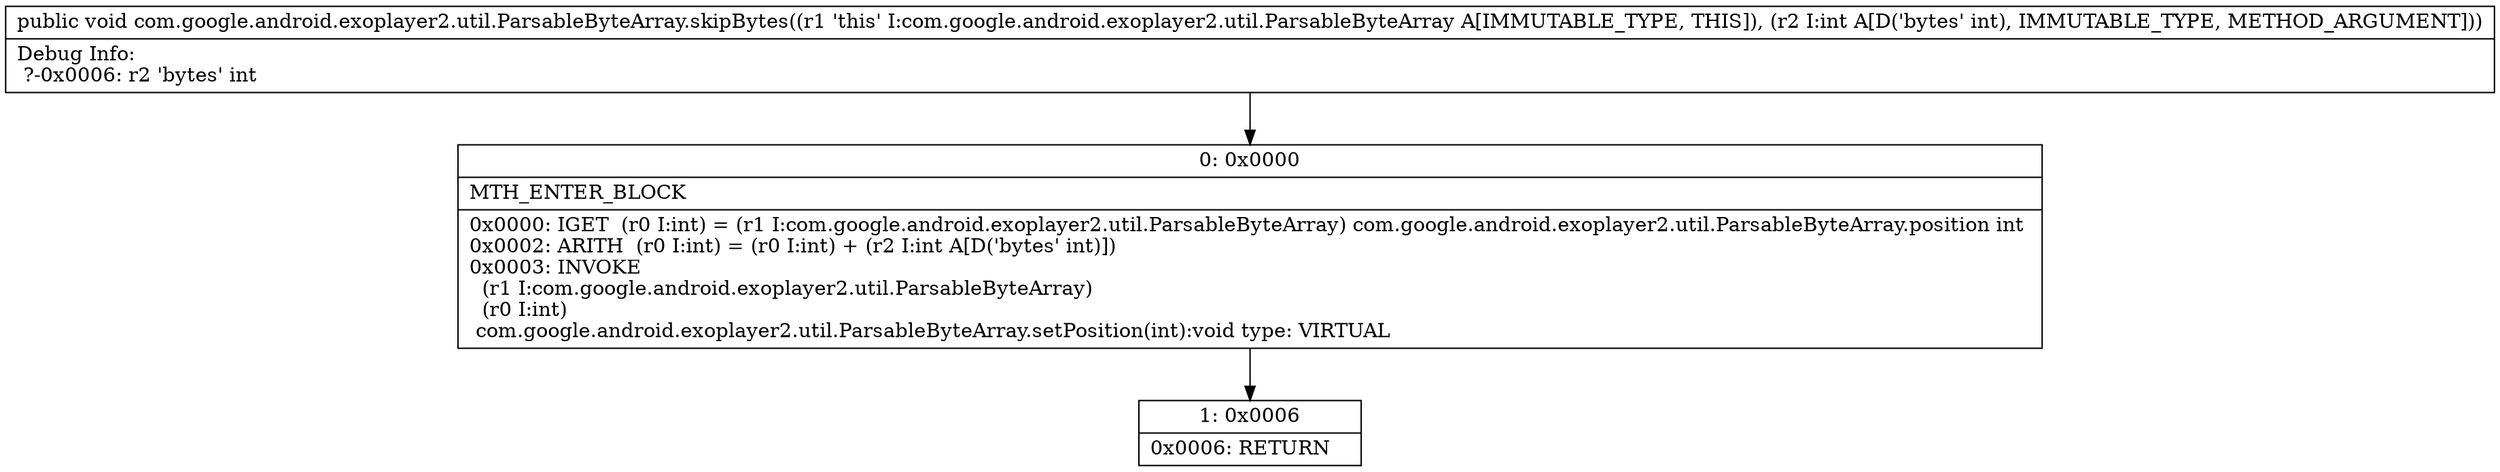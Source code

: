 digraph "CFG forcom.google.android.exoplayer2.util.ParsableByteArray.skipBytes(I)V" {
Node_0 [shape=record,label="{0\:\ 0x0000|MTH_ENTER_BLOCK\l|0x0000: IGET  (r0 I:int) = (r1 I:com.google.android.exoplayer2.util.ParsableByteArray) com.google.android.exoplayer2.util.ParsableByteArray.position int \l0x0002: ARITH  (r0 I:int) = (r0 I:int) + (r2 I:int A[D('bytes' int)]) \l0x0003: INVOKE  \l  (r1 I:com.google.android.exoplayer2.util.ParsableByteArray)\l  (r0 I:int)\l com.google.android.exoplayer2.util.ParsableByteArray.setPosition(int):void type: VIRTUAL \l}"];
Node_1 [shape=record,label="{1\:\ 0x0006|0x0006: RETURN   \l}"];
MethodNode[shape=record,label="{public void com.google.android.exoplayer2.util.ParsableByteArray.skipBytes((r1 'this' I:com.google.android.exoplayer2.util.ParsableByteArray A[IMMUTABLE_TYPE, THIS]), (r2 I:int A[D('bytes' int), IMMUTABLE_TYPE, METHOD_ARGUMENT]))  | Debug Info:\l  ?\-0x0006: r2 'bytes' int\l}"];
MethodNode -> Node_0;
Node_0 -> Node_1;
}

